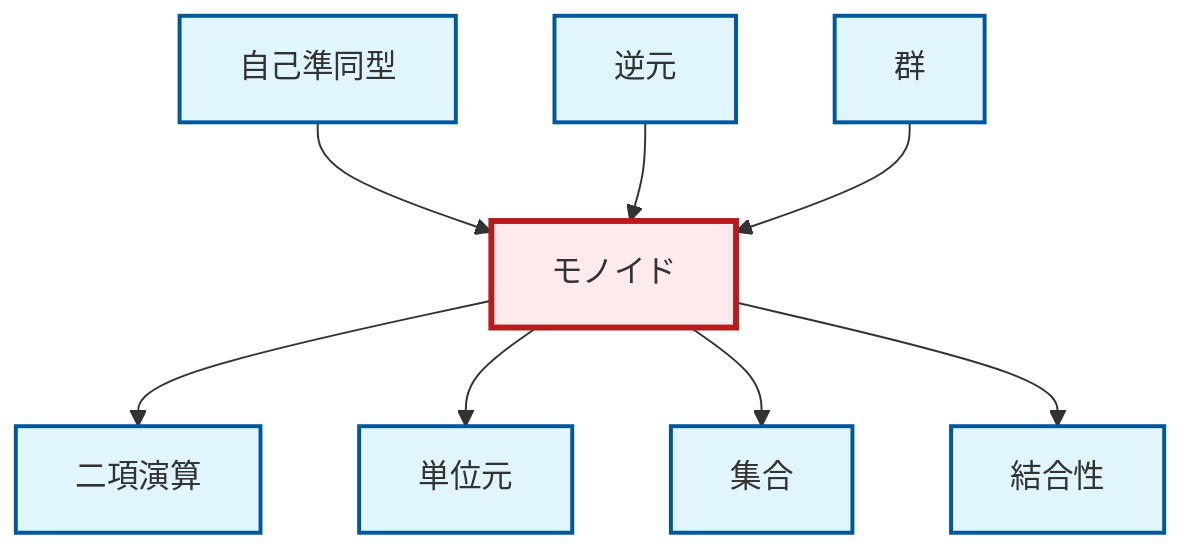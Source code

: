 graph TD
    classDef definition fill:#e1f5fe,stroke:#01579b,stroke-width:2px
    classDef theorem fill:#f3e5f5,stroke:#4a148c,stroke-width:2px
    classDef axiom fill:#fff3e0,stroke:#e65100,stroke-width:2px
    classDef example fill:#e8f5e9,stroke:#1b5e20,stroke-width:2px
    classDef current fill:#ffebee,stroke:#b71c1c,stroke-width:3px
    def-identity-element["単位元"]:::definition
    def-set["集合"]:::definition
    def-group["群"]:::definition
    def-binary-operation["二項演算"]:::definition
    def-monoid["モノイド"]:::definition
    def-endomorphism["自己準同型"]:::definition
    def-associativity["結合性"]:::definition
    def-inverse-element["逆元"]:::definition
    def-monoid --> def-binary-operation
    def-endomorphism --> def-monoid
    def-monoid --> def-identity-element
    def-inverse-element --> def-monoid
    def-monoid --> def-set
    def-monoid --> def-associativity
    def-group --> def-monoid
    class def-monoid current